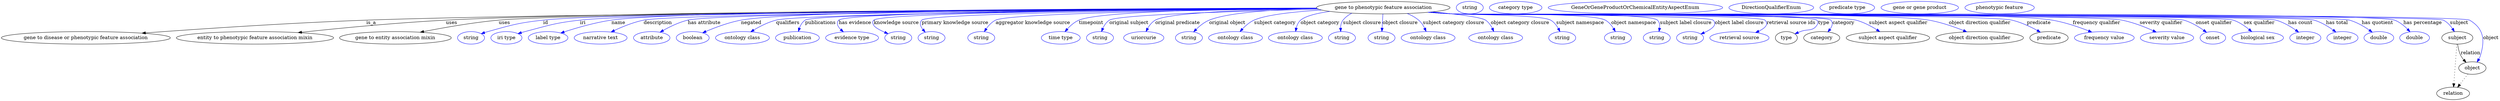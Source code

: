digraph {
	graph [bb="0,0,7126.1,283"];
	node [label="\N"];
	"gene to phenotypic feature association"	[height=0.5,
		label="gene to phenotypic feature association",
		pos="3944.1,265",
		width=5.2898];
	"gene to disease or phenotypic feature association"	[height=0.5,
		pos="241.13,178",
		width=6.698];
	"gene to phenotypic feature association" -> "gene to disease or phenotypic feature association"	[label=is_a,
		lp="1056.1,221.5",
		pos="e,401.34,191.5 3754.9,262.9 3198.4,259.48 1573,248.09 1042.1,229 824.25,221.17 573.47,204.23 411.4,192.24"];
	"entity to phenotypic feature association mixin"	[height=0.5,
		pos="724.13,178",
		width=6.2286];
	"gene to phenotypic feature association" -> "entity to phenotypic feature association mixin"	[label=uses,
		lp="1285.6,221.5",
		pos="e,847.31,193.08 3754.3,263.45 3227.4,261.63 1753.4,254.34 1269.1,229 1128.3,221.63 967.69,206.01 857.48,194.18"];
	"gene to entity association mixin"	[height=0.5,
		pos="1125.1,178",
		width=4.4232];
	"gene to phenotypic feature association" -> "gene to entity association mixin"	[label=uses,
		lp="1436.6,221.5",
		pos="e,1196,194.16 3754.6,263.06 3207.4,260.1 1649.7,249.92 1420.1,229 1347.1,222.35 1265,207.84 1206,196.16"];
	id	[color=blue,
		height=0.5,
		label=string,
		pos="1341.1,178",
		width=1.0652];
	"gene to phenotypic feature association" -> id	[color=blue,
		label=id,
		lp="1554.1,221.5",
		pos="e,1370.1,189.97 3754.2,263.32 3225.9,261.12 1763.4,252.94 1547.1,229 1475.8,221.11 1458.2,215.35 1389.1,196 1386,195.13 1382.8,194.16 \
1379.6,193.14",
		style=solid];
	iri	[color=blue,
		height=0.5,
		label="iri type",
		pos="1442.1,178",
		width=1.2277];
	"gene to phenotypic feature association" -> iri	[color=blue,
		label=iri,
		lp="1659.1,221.5",
		pos="e,1475.1,190.13 3754.2,263.21 3242,260.77 1856.9,252.11 1651.1,229 1580.7,221.09 1563.6,214.18 1495.1,196 1491.8,195.11 1488.3,194.12 \
1484.8,193.1",
		style=solid];
	name	[color=blue,
		height=0.5,
		label="label type",
		pos="1561.1,178",
		width=1.5707];
	"gene to phenotypic feature association" -> name	[color=blue,
		label=name,
		lp="1761.1,221.5",
		pos="e,1597.1,191.92 3754,263.75 3255.7,262.71 1937,257.28 1741.1,229 1694.5,222.26 1642.8,207.06 1606.8,195.18",
		style=solid];
	description	[color=blue,
		height=0.5,
		label="narrative text",
		pos="1711.1,178",
		width=2.0943];
	"gene to phenotypic feature association" -> description	[color=blue,
		label=description,
		lp="1873.6,221.5",
		pos="e,1740.7,194.79 3755.1,262.77 3254.5,259.24 1926.2,248.14 1833.1,229 1804.2,223.04 1773.4,210.36 1750,199.27",
		style=solid];
	"has attribute"	[color=blue,
		height=0.5,
		label=attribute,
		pos="1856.1,178",
		width=1.4443];
	"gene to phenotypic feature association" -> "has attribute"	[color=blue,
		label="has attribute",
		lp="2006.1,221.5",
		pos="e,1880,194.29 3754.7,262.87 3275.2,259.7 2045.3,249.62 1959.1,229 1934.3,223.05 1908.4,210.46 1888.8,199.4",
		style=solid];
	negated	[color=blue,
		height=0.5,
		label=boolean,
		pos="1973.1,178",
		width=1.2999];
	"gene to phenotypic feature association" -> negated	[color=blue,
		label=negated,
		lp="2139.1,221.5",
		pos="e,2001.5,192.49 3753.6,263.92 3316.8,263.23 2268.1,258.48 2110.1,229 2075.4,222.53 2037.9,208.28 2010.9,196.64",
		style=solid];
	qualifiers	[color=blue,
		height=0.5,
		label="ontology class",
		pos="2114.1,178",
		width=2.1304];
	"gene to phenotypic feature association" -> qualifiers	[color=blue,
		label=qualifiers,
		lp="2243.6,221.5",
		pos="e,2137.7,195.24 3755.5,262.5 3321.5,258.74 2283.8,247.83 2210.1,229 2187.6,223.26 2164.5,211.42 2146.6,200.71",
		style=solid];
	publications	[color=blue,
		height=0.5,
		label=publication,
		pos="2271.1,178",
		width=1.7332];
	"gene to phenotypic feature association" -> publications	[color=blue,
		label=publications,
		lp="2337.1,221.5",
		pos="e,2273.9,196.44 3755.2,262.64 3328.2,259.21 2323.1,249.04 2293.1,229 2285.2,223.72 2280.1,214.91 2276.9,206.14",
		style=solid];
	"has evidence"	[color=blue,
		height=0.5,
		label="evidence type",
		pos="2427.1,178",
		width=2.0943];
	"gene to phenotypic feature association" -> "has evidence"	[color=blue,
		label="has evidence",
		lp="2435.6,221.5",
		pos="e,2402.5,195.13 3754.5,263.16 3345,260.89 2412.7,253.09 2389.1,229 2381.1,220.76 2386.1,210.79 2394.9,201.94",
		style=solid];
	"knowledge source"	[color=blue,
		height=0.5,
		label=string,
		pos="2559.1,178",
		width=1.0652];
	"gene to phenotypic feature association" -> "knowledge source"	[color=blue,
		label="knowledge source",
		lp="2553.6,221.5",
		pos="e,2530.2,189.84 3754.7,262.85 3365.6,260.04 2510.9,251.33 2489.1,229 2484.5,224.23 2485.6,219.67 2489.1,214 2493.1,207.6 2506.7,\
200.19 2520.9,193.84",
		style=solid];
	"primary knowledge source"	[color=blue,
		height=0.5,
		label=string,
		pos="2654.1,178",
		width=1.0652];
	"gene to phenotypic feature association" -> "primary knowledge source"	[color=blue,
		label="primary knowledge source",
		lp="2721.1,221.5",
		pos="e,2636.1,194.35 3755.5,262.36 3395.8,258.78 2645.5,248.93 2626.1,229 2618.6,221.28 2622.5,211.15 2629.4,202.02",
		style=solid];
	"aggregator knowledge source"	[color=blue,
		height=0.5,
		label=string,
		pos="2796.1,178",
		width=1.0652];
	"gene to phenotypic feature association" -> "aggregator knowledge source"	[color=blue,
		label="aggregator knowledge source",
		lp="2943.6,221.5",
		pos="e,2804.8,195.72 3755.9,262.08 3450.7,258.4 2877.5,248.88 2837.1,229 2826.2,223.61 2817.1,213.78 2810.4,204.25",
		style=solid];
	timepoint	[color=blue,
		height=0.5,
		label="time type",
		pos="3023.1,178",
		width=1.5346];
	"gene to phenotypic feature association" -> timepoint	[color=blue,
		label=timepoint,
		lp="3110.1,221.5",
		pos="e,3035.1,195.77 3754.2,263.47 3517.2,261.71 3135.7,254.82 3075.1,229 3062.2,223.5 3050.6,213.23 3041.7,203.43",
		style=solid];
	"original subject"	[color=blue,
		height=0.5,
		label=string,
		pos="3135.1,178",
		width=1.0652];
	"gene to phenotypic feature association" -> "original subject"	[color=blue,
		label="original subject",
		lp="3218.1,221.5",
		pos="e,3139.5,195.97 3760.1,260.31 3536.9,255.15 3187.1,244.65 3162.1,229 3153.5,223.61 3147.5,214.49 3143.3,205.49",
		style=solid];
	"original predicate"	[color=blue,
		height=0.5,
		label=uriorcurie,
		pos="3260.1,178",
		width=1.5887];
	"gene to phenotypic feature association" -> "original predicate"	[color=blue,
		label="original predicate",
		lp="3356.6,221.5",
		pos="e,3266.5,196.03 3755.6,262.44 3577.6,259.59 3332.5,251.55 3293.1,229 3283.7,223.57 3276.4,214.18 3271.1,205",
		style=solid];
	"original object"	[color=blue,
		height=0.5,
		label=string,
		pos="3389.1,178",
		width=1.0652];
	"gene to phenotypic feature association" -> "original object"	[color=blue,
		label="original object",
		lp="3498.6,221.5",
		pos="e,3402.6,195.15 3754.7,262.91 3638.4,259.89 3501.5,251.41 3447.1,229 3433,223.19 3419.9,212.54 3409.7,202.56",
		style=solid];
	"subject category"	[color=blue,
		height=0.5,
		label="ontology class",
		pos="3522.1,178",
		width=2.1304];
	"gene to phenotypic feature association" -> "subject category"	[color=blue,
		label="subject category",
		lp="3634.6,221.5",
		pos="e,3535,195.99 3767.7,258.08 3690.5,253.29 3609.6,244.64 3575.1,229 3562.4,223.23 3550.8,213.13 3541.7,203.51",
		style=solid];
	"object category"	[color=blue,
		height=0.5,
		label="ontology class",
		pos="3693.1,178",
		width=2.1304];
	"gene to phenotypic feature association" -> "object category"	[color=blue,
		label="object category",
		lp="3763.6,221.5",
		pos="e,3693.8,196.34 3791.7,254.15 3754.8,248.97 3722.1,241.06 3708.1,229 3701.5,223.27 3697.7,214.73 3695.6,206.33",
		style=solid];
	"subject closure"	[color=blue,
		height=0.5,
		label=string,
		pos="3826.1,178",
		width=1.0652];
	"gene to phenotypic feature association" -> "subject closure"	[color=blue,
		label="subject closure",
		lp="3883.6,221.5",
		pos="e,3822.6,196.01 3854.2,248.98 3844.6,244.03 3835.8,237.52 3829.1,229 3824.1,222.64 3822.3,214.28 3822.1,206.23",
		style=solid];
	"object closure"	[color=blue,
		height=0.5,
		label=string,
		pos="3939.1,178",
		width=1.0652];
	"gene to phenotypic feature association" -> "object closure"	[color=blue,
		label="object closure",
		lp="3992.1,221.5",
		pos="e,3940.1,196.18 3943.1,246.8 3942.4,235.16 3941.5,219.55 3940.7,206.24",
		style=solid];
	"subject category closure"	[color=blue,
		height=0.5,
		label="ontology class",
		pos="4072.1,178",
		width=2.1304];
	"gene to phenotypic feature association" -> "subject category closure"	[color=blue,
		label="subject category closure",
		lp="4144.6,221.5",
		pos="e,4066.4,196.41 4012.5,248.11 4024.2,243.29 4035.7,237.05 4045.1,229 4052.4,222.78 4058.1,214.06 4062.3,205.64",
		style=solid];
	"object category closure"	[color=blue,
		height=0.5,
		label="ontology class",
		pos="4265.1,178",
		width=2.1304];
	"gene to phenotypic feature association" -> "object category closure"	[color=blue,
		label="object category closure",
		lp="4334.6,221.5",
		pos="e,4259.7,196.22 4084.4,252.82 4152.6,246.36 4222.8,237.79 4236.1,229 4244.6,223.41 4250.9,214.41 4255.5,205.57",
		style=solid];
	"subject namespace"	[color=blue,
		height=0.5,
		label=string,
		pos="4455.1,178",
		width=1.0652];
	"gene to phenotypic feature association" -> "subject namespace"	[color=blue,
		label="subject namespace",
		lp="4506.1,221.5",
		pos="e,4448.7,195.99 4078.3,252.22 4100.3,250.4 4122.8,248.59 4144.1,247 4175,244.69 4395.4,244.54 4422.1,229 4431.6,223.52 4438.8,214.12 \
4444.1,204.94",
		style=solid];
	"object namespace"	[color=blue,
		height=0.5,
		label=string,
		pos="4614.1,178",
		width=1.0652];
	"gene to phenotypic feature association" -> "object namespace"	[color=blue,
		label="object namespace",
		lp="4659.1,221.5",
		pos="e,4606.8,196.12 4075.9,251.99 4098.6,250.15 4122,248.4 4144.1,247 4192.3,243.96 4535.6,251.89 4578.1,229 4588.1,223.62 4596,214.11 \
4601.8,204.82",
		style=solid];
	"subject label closure"	[color=blue,
		height=0.5,
		label=string,
		pos="4725.1,178",
		width=1.0652];
	"gene to phenotypic feature association" -> "subject label closure"	[color=blue,
		label="subject label closure",
		lp="4808.1,221.5",
		pos="e,4731.5,196.07 4074.8,251.87 4097.9,250.02 4121.7,248.3 4144.1,247 4176.5,245.13 4704.6,252.26 4727.1,229 4733,222.97 4734.1,214.36 \
4733.3,205.98",
		style=solid];
	"object label closure"	[color=blue,
		height=0.5,
		label=string,
		pos="4820.1,178",
		width=1.0652];
	"gene to phenotypic feature association" -> "object label closure"	[color=blue,
		label="object label closure",
		lp="4960.6,221.5",
		pos="e,4850.6,188.94 4074,251.81 4097.3,249.95 4121.4,248.24 4144.1,247 4164.7,245.88 4871.7,243.75 4886.1,229 4899.6,215.2 4880.8,202.13 \
4859.9,192.82",
		style=solid];
	"retrieval source ids"	[color=blue,
		height=0.5,
		label="retrieval source",
		pos="4961.1,178",
		width=2.347];
	"gene to phenotypic feature association" -> "retrieval source ids"	[color=blue,
		label="retrieval source ids",
		lp="5108.6,221.5",
		pos="e,5007.2,193.15 4073.4,251.78 4096.9,249.91 4121.2,248.2 4144.1,247 4168.8,245.7 5016.8,246.66 5034.1,229 5046,216.9 5034.1,205.95 \
5016.7,197.4",
		style=solid];
	type	[height=0.5,
		pos="5095.1,178",
		width=0.86659];
	"gene to phenotypic feature association" -> type	[color=blue,
		label=type,
		lp="5202.1,221.5",
		pos="e,5119.8,189.33 4073.1,251.75 4096.7,249.87 4121.2,248.17 4144.1,247 4172.9,245.53 5161.9,249.57 5182.1,229 5186.8,224.25 5185.9,\
219.51 5182.1,214 5169.8,195.87 5156.5,204.2 5136.1,196 5133.9,195.1 5131.6,194.17 5129.3,193.22",
		style=solid];
	category	[height=0.5,
		pos="5196.1,178",
		width=1.4263];
	"gene to phenotypic feature association" -> category	[color=blue,
		label=category,
		lp="5258.6,221.5",
		pos="e,5213.6,194.94 4073.1,251.74 4096.7,249.86 4121.2,248.17 4144.1,247 4174,245.48 5201.1,250.35 5222.1,229 5229.4,221.63 5226.2,211.83 \
5220,202.85",
		style=solid];
	"subject aspect qualifier"	[height=0.5,
		pos="5384.1,178",
		width=3.3039];
	"gene to phenotypic feature association" -> "subject aspect qualifier"	[color=blue,
		label="subject aspect qualifier",
		lp="5414.6,221.5",
		pos="e,5361.4,195.76 4072.9,251.74 4096.6,249.86 4121.1,248.16 4144.1,247 4207.9,243.79 5232.4,245.51 5294.1,229 5315,223.43 5336.2,212 \
5352.7,201.48",
		style=solid];
	"object direction qualifier"	[height=0.5,
		pos="5646.1,178",
		width=3.4664];
	"gene to phenotypic feature association" -> "object direction qualifier"	[color=blue,
		label="object direction qualifier",
		lp="5647.1,221.5",
		pos="e,5609.7,195.31 4072.6,251.71 4096.4,249.83 4121,248.14 4144.1,247 4294.8,239.6 5353.5,255.08 5502.1,229 5535.9,223.07 5572.5,210.31 \
5600.3,199.17",
		style=solid];
	predicate	[height=0.5,
		pos="5843.1,178",
		width=1.5165];
	"gene to phenotypic feature association" -> predicate	[color=blue,
		label=predicate,
		lp="5815.1,221.5",
		pos="e,5819,194.34 4072.6,251.67 4096.4,249.79 4121,248.11 4144.1,247 4232.6,242.74 5652.8,249.18 5739.1,229 5764.2,223.13 5790.4,210.54 \
5810.1,199.46",
		style=solid];
	"frequency qualifier"	[color=blue,
		height=0.5,
		label="frequency value",
		pos="6001.1,178",
		width=2.3651];
	"gene to phenotypic feature association" -> "frequency qualifier"	[color=blue,
		label="frequency qualifier",
		lp="5980.1,221.5",
		pos="e,5965.8,194.48 4072.3,251.68 4096.2,249.79 4120.9,248.11 4144.1,247 4333.8,237.95 5665.9,260.78 5853.1,229 5888.8,222.94 5927.5,\
209.62 5956.4,198.25",
		style=solid];
	"severity qualifier"	[color=blue,
		height=0.5,
		label="severity value",
		pos="6180.1,178",
		width=2.1123];
	"gene to phenotypic feature association" -> "severity qualifier"	[color=blue,
		label="severity qualifier",
		lp="6164.1,221.5",
		pos="e,6149.5,194.61 4072.3,251.66 4096.2,249.78 4120.9,248.1 4144.1,247 4250,242.01 5948,249.12 6052.1,229 6082.7,223.08 6115.4,210.18 \
6140.1,198.97",
		style=solid];
	"onset qualifier"	[color=blue,
		height=0.5,
		label=onset,
		pos="6310.1,178",
		width=1.011];
	"gene to phenotypic feature association" -> "onset qualifier"	[color=blue,
		label="onset qualifier",
		lp="6314.6,221.5",
		pos="e,6292.5,193.84 4072.1,251.67 4096,249.77 4120.8,248.09 4144.1,247 4202,244.3 6173.5,245.05 6229.1,229 6249.2,223.22 6269.1,210.98 \
6284.2,200.06",
		style=solid];
	"sex qualifier"	[color=blue,
		height=0.5,
		label="biological sex",
		pos="6438.1,178",
		width=2.0401];
	"gene to phenotypic feature association" -> "sex qualifier"	[color=blue,
		label="sex qualifier",
		lp="6443.1,221.5",
		pos="e,6421.7,195.76 4072.1,251.66 4096,249.76 4120.8,248.08 4144.1,247 4205.9,244.13 6311.5,248.51 6370.1,229 6386.3,223.63 6401.8,212.83 \
6413.9,202.64",
		style=solid];
	"has count"	[color=blue,
		height=0.5,
		label=integer,
		pos="6574.1,178",
		width=1.2277];
	"gene to phenotypic feature association" -> "has count"	[color=blue,
		label="has count",
		lp="6560.1,221.5",
		pos="e,6555.4,194.34 4072.1,251.65 4096,249.76 4120.8,248.08 4144.1,247 4209.3,243.99 6428.4,246.7 6491.1,229 6511.3,223.31 6531.5,211.32 \
6546.9,200.51",
		style=solid];
	"has total"	[color=blue,
		height=0.5,
		label=integer,
		pos="6680.1,178",
		width=1.2277];
	"gene to phenotypic feature association" -> "has total"	[color=blue,
		label="has total",
		lp="6664.6,221.5",
		pos="e,6661.6,194.58 4072.1,251.64 4096,249.75 4120.8,248.08 4144.1,247 4212.3,243.86 6533.6,247.86 6599.1,229 6618.8,223.35 6638.4,211.48 \
6653.3,200.73",
		style=solid];
	"has quotient"	[color=blue,
		height=0.5,
		label=double,
		pos="6784.1,178",
		width=1.1735];
	"gene to phenotypic feature association" -> "has quotient"	[color=blue,
		label="has quotient",
		lp="6780.1,221.5",
		pos="e,6765.1,194.34 4072.1,251.64 4096,249.75 4120.8,248.07 4144.1,247 4215.1,243.74 6631.7,248.07 6700.1,229 6720.7,223.27 6741.3,211.11 \
6757,200.21",
		style=solid];
	"has percentage"	[color=blue,
		height=0.5,
		label=double,
		pos="6886.1,178",
		width=1.1735];
	"gene to phenotypic feature association" -> "has percentage"	[color=blue,
		label="has percentage",
		lp="6909.1,221.5",
		pos="e,6873.1,195.47 4072.1,251.63 4096,249.74 4120.8,248.07 4144.1,247 4218.6,243.59 6759.4,255.51 6829.1,229 6843.2,223.63 6856.2,213.03 \
6866.1,202.96",
		style=solid];
	subject	[height=0.5,
		pos="7008.1,178",
		width=1.2277];
	"gene to phenotypic feature association" -> subject	[color=blue,
		label=subject,
		lp="7013.1,221.5",
		pos="e,6999.8,195.82 4072.1,251.62 4096,249.74 4120.8,248.06 4144.1,247 4183.3,245.21 6932.8,246.1 6968.1,229 6979,223.73 6987.9,213.92 \
6994.4,204.37",
		style=solid];
	object	[height=0.5,
		pos="7051.1,91",
		width=1.0832];
	"gene to phenotypic feature association" -> object	[color=blue,
		label=object,
		lp="7104.1,178",
		pos="e,7064.5,108.09 4071.8,251.64 4095.8,249.75 4120.7,248.07 4144.1,247 4184.4,245.17 7008.6,249.66 7043.1,229 7083.8,204.69 7087.7,\
172.39 7074.1,127 7073.1,123.55 7071.6,120.13 7069.9,116.85",
		style=solid];
	association_type	[color=blue,
		height=0.5,
		label=string,
		pos="4191.1,265",
		width=1.0652];
	association_category	[color=blue,
		height=0.5,
		label="category type",
		pos="4322.1,265",
		width=2.0762];
	"gene to disease or phenotypic feature association_subject aspect qualifier"	[color=blue,
		height=0.5,
		label=GeneOrGeneProductOrChemicalEntityAspectEnum,
		pos="4664.1,265",
		width=6.9147];
	"gene to disease or phenotypic feature association_object direction qualifier"	[color=blue,
		height=0.5,
		label=DirectionQualifierEnum,
		pos="5052.1,265",
		width=3.358];
	"gene to disease or phenotypic feature association_predicate"	[color=blue,
		height=0.5,
		label="predicate type",
		pos="5269.1,265",
		width=2.1665];
	subject -> object	[label=relation,
		lp="7046.1,134.5",
		pos="e,7033.2,107.23 7009.2,159.55 7010.4,149.57 7012.9,137.07 7018.1,127 7020.4,122.68 7023.3,118.52 7026.5,114.66"];
	relation	[height=0.5,
		pos="6996.1,18",
		width=1.2999];
	subject -> relation	[pos="e,6997.4,36.188 7006.8,159.79 7004.7,132.48 7000.7,78.994 6998.2,46.38",
		style=dotted];
	"gene to phenotypic feature association_subject"	[color=blue,
		height=0.5,
		label="gene or gene product",
		pos="5475.1,265",
		width=3.0692];
	object -> relation	[pos="e,7008.9,35.54 7038.6,73.889 7031.7,64.939 7022.9,53.617 7015.2,43.584",
		style=dotted];
	"gene to phenotypic feature association_object"	[color=blue,
		height=0.5,
		label="phenotypic feature",
		pos="5702.1,265",
		width=2.7442];
}
